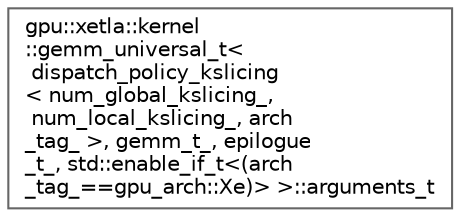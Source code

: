 digraph "Graphical Class Hierarchy"
{
 // LATEX_PDF_SIZE
  bgcolor="transparent";
  edge [fontname=Helvetica,fontsize=10,labelfontname=Helvetica,labelfontsize=10];
  node [fontname=Helvetica,fontsize=10,shape=box,height=0.2,width=0.4];
  rankdir="LR";
  Node0 [id="Node000000",label="gpu::xetla::kernel\l::gemm_universal_t\<\l dispatch_policy_kslicing\l\< num_global_kslicing_,\l num_local_kslicing_, arch\l_tag_ \>, gemm_t_, epilogue\l_t_, std::enable_if_t\<(arch\l_tag_==gpu_arch::Xe)\> \>::arguments_t",height=0.2,width=0.4,color="grey40", fillcolor="white", style="filled",URL="$structgpu_1_1xetla_1_1kernel_1_1gemm__universal__t_3_01dispatch__policy__kslicing_3_01num__globa1fdc35b3a7d351203962b58c0b2b4043.html",tooltip="GEMM_UNIVERSAL arguments."];
}
